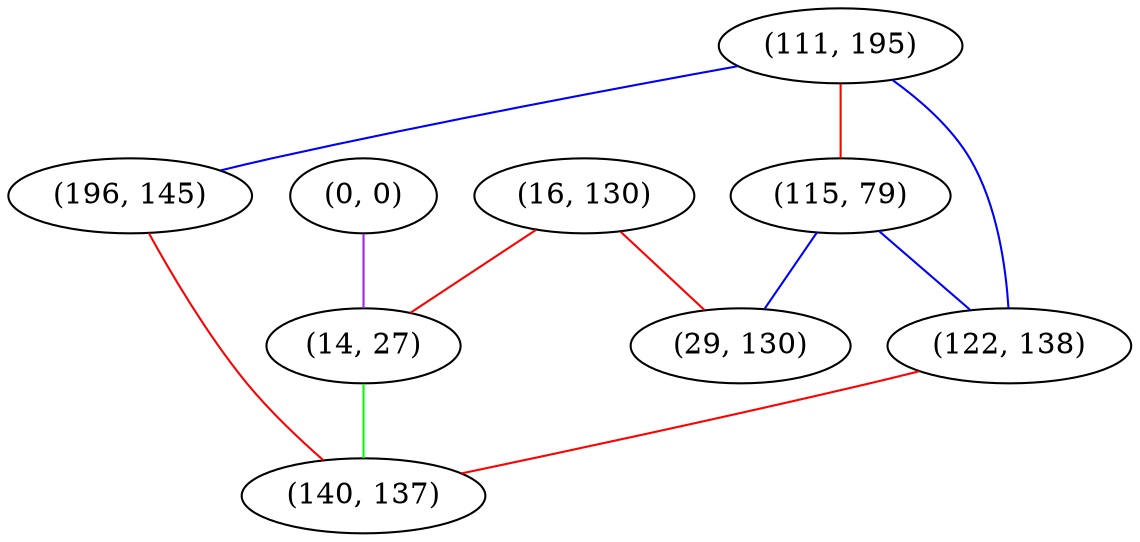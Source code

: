 graph "" {
"(0, 0)";
"(111, 195)";
"(196, 145)";
"(16, 130)";
"(14, 27)";
"(115, 79)";
"(29, 130)";
"(122, 138)";
"(140, 137)";
"(0, 0)" -- "(14, 27)"  [color=purple, key=0, weight=4];
"(111, 195)" -- "(115, 79)"  [color=red, key=0, weight=1];
"(111, 195)" -- "(196, 145)"  [color=blue, key=0, weight=3];
"(111, 195)" -- "(122, 138)"  [color=blue, key=0, weight=3];
"(196, 145)" -- "(140, 137)"  [color=red, key=0, weight=1];
"(16, 130)" -- "(14, 27)"  [color=red, key=0, weight=1];
"(16, 130)" -- "(29, 130)"  [color=red, key=0, weight=1];
"(14, 27)" -- "(140, 137)"  [color=green, key=0, weight=2];
"(115, 79)" -- "(29, 130)"  [color=blue, key=0, weight=3];
"(115, 79)" -- "(122, 138)"  [color=blue, key=0, weight=3];
"(122, 138)" -- "(140, 137)"  [color=red, key=0, weight=1];
}
